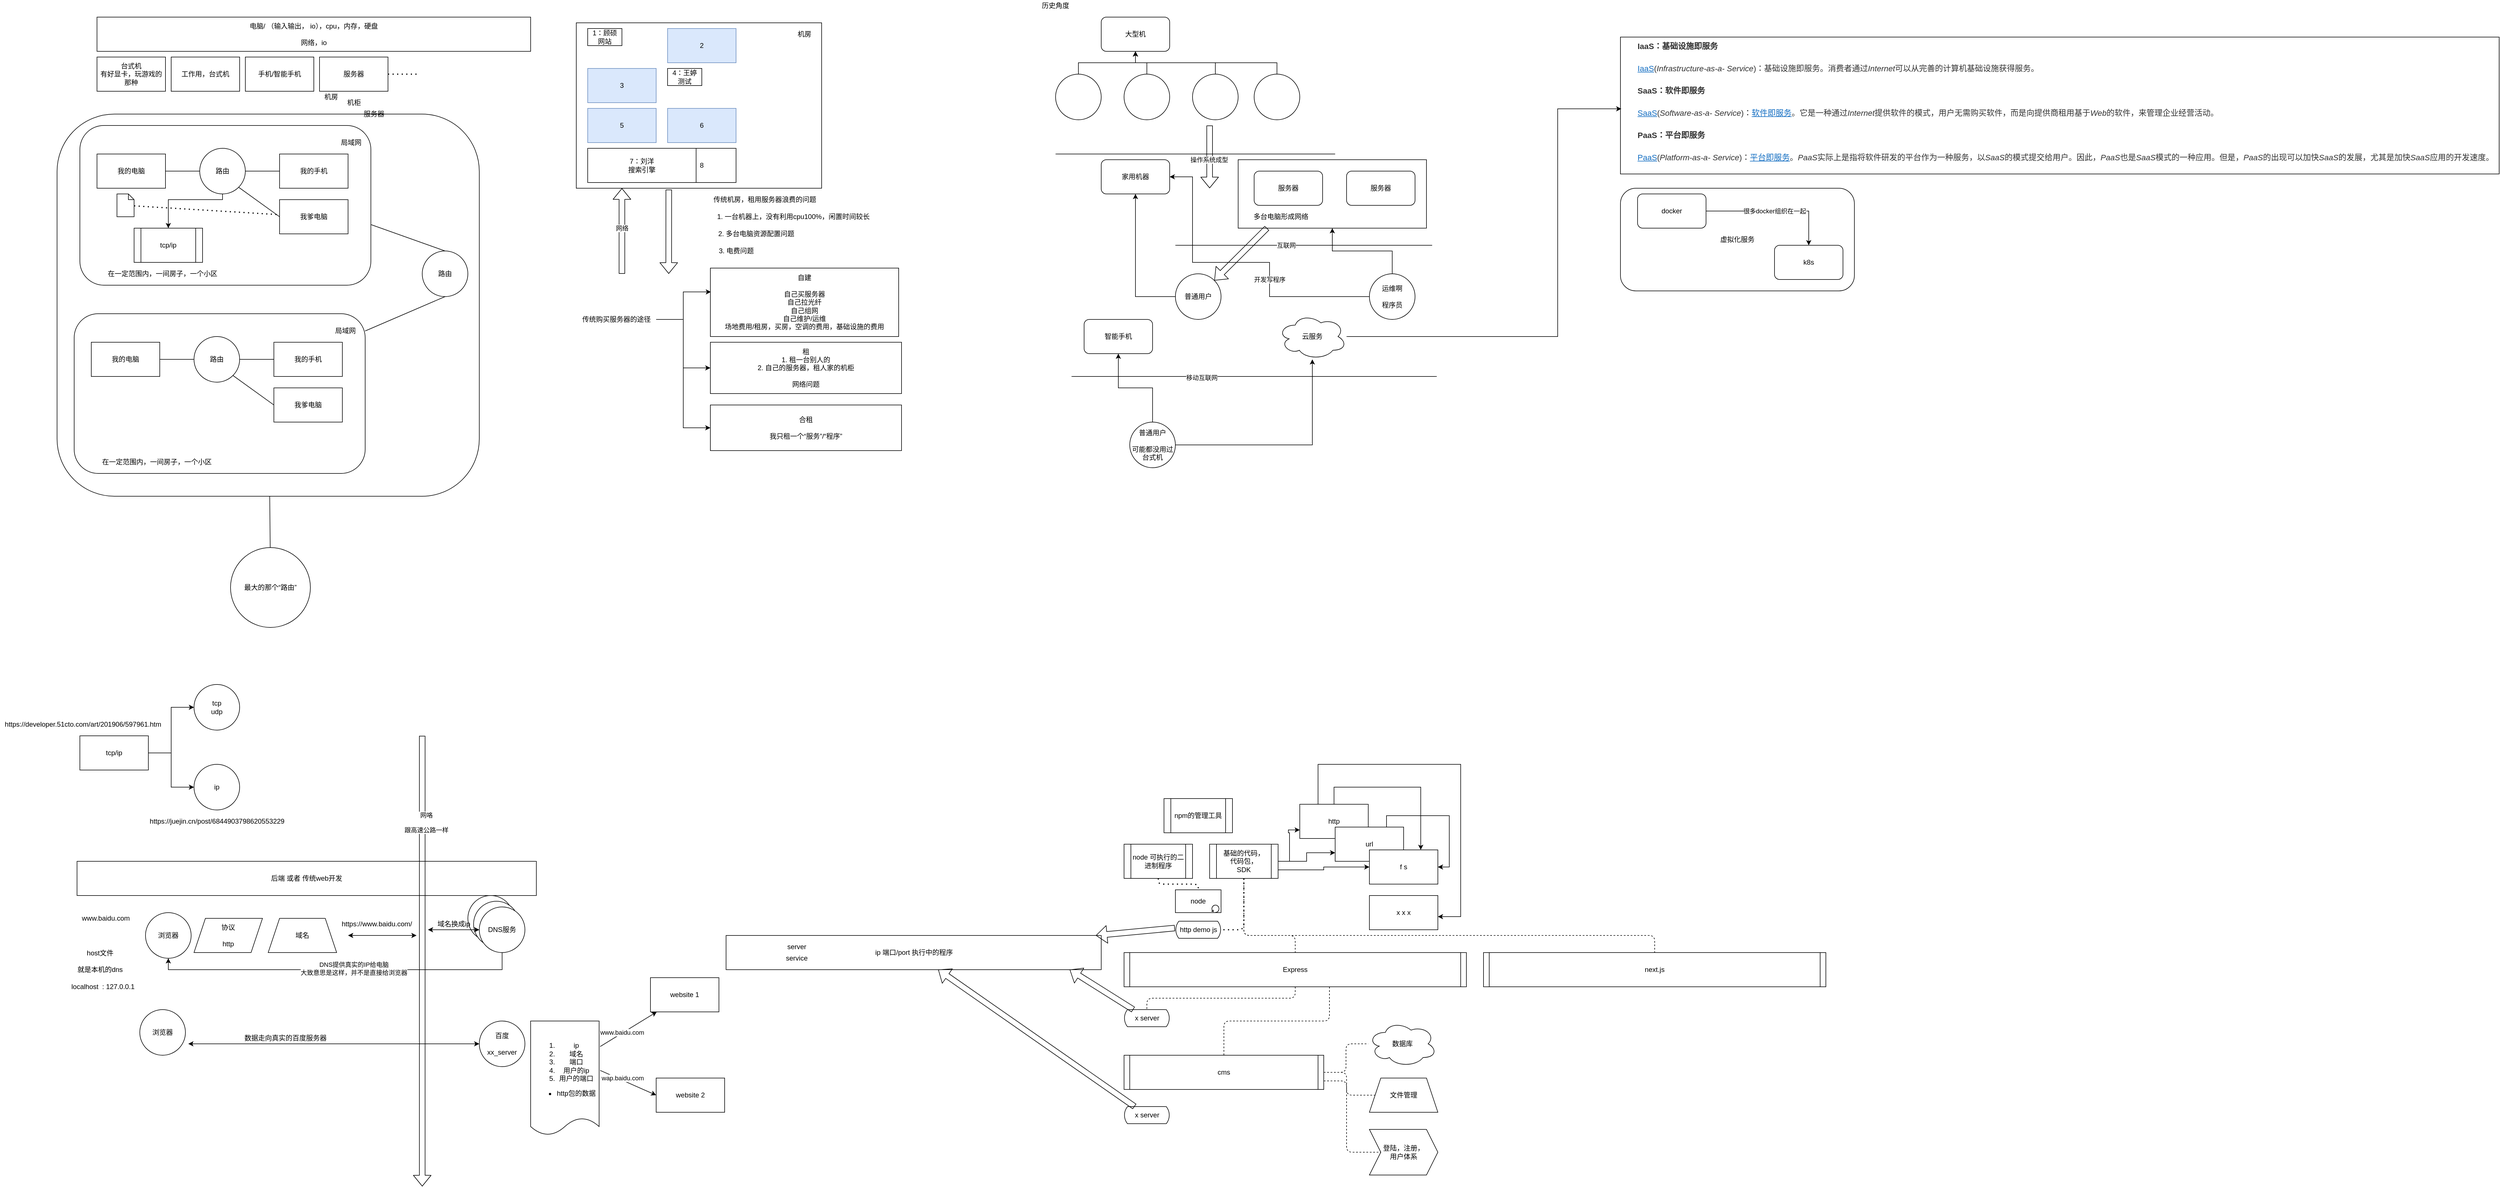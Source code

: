 <mxfile version="13.10.0" type="embed">
    <diagram id="iIXztSPzHfxf6PQT3qez" name="第 1 页">
        <mxGraphModel dx="2035" dy="745" grid="1" gridSize="10" guides="1" tooltips="1" connect="1" arrows="1" fold="1" page="1" pageScale="1" pageWidth="827" pageHeight="1169" math="0" shadow="0">
            <root>
                <mxCell id="0"/>
                <mxCell id="1" parent="0"/>
                <mxCell id="151" value="ip 端口/port 执行中的程序" style="rounded=0;whiteSpace=wrap;html=1;" parent="1" vertex="1">
                    <mxGeometry x="1142.5" y="1650" width="657.5" height="60" as="geometry"/>
                </mxCell>
                <mxCell id="140" value="" style="ellipse;whiteSpace=wrap;html=1;aspect=fixed;strokeColor=#000000;align=center;" parent="1" vertex="1">
                    <mxGeometry x="690" y="1580" width="80" height="80" as="geometry"/>
                </mxCell>
                <mxCell id="139" value="" style="ellipse;whiteSpace=wrap;html=1;aspect=fixed;strokeColor=#000000;align=center;" parent="1" vertex="1">
                    <mxGeometry x="700" y="1590" width="80" height="80" as="geometry"/>
                </mxCell>
                <mxCell id="101" value="" style="rounded=1;whiteSpace=wrap;html=1;strokeColor=#000000;align=center;" parent="1" vertex="1">
                    <mxGeometry x="-30" y="210" width="740" height="670" as="geometry"/>
                </mxCell>
                <mxCell id="86" value="" style="rounded=1;whiteSpace=wrap;html=1;strokeColor=#000000;align=center;" parent="1" vertex="1">
                    <mxGeometry x="10" y="230" width="510" height="280" as="geometry"/>
                </mxCell>
                <mxCell id="79" value="虚拟化服务" style="rounded=1;whiteSpace=wrap;html=1;strokeColor=#000000;align=center;" parent="1" vertex="1">
                    <mxGeometry x="2710" y="340" width="410" height="180" as="geometry"/>
                </mxCell>
                <mxCell id="2" value="电脑/ （输入输出， io），cpu，内存，硬盘&lt;br&gt;&lt;br&gt;网络，io" style="rounded=0;whiteSpace=wrap;html=1;" parent="1" vertex="1">
                    <mxGeometry x="40" y="40" width="760" height="60" as="geometry"/>
                </mxCell>
                <mxCell id="3" value="我的电脑" style="rounded=0;whiteSpace=wrap;html=1;" parent="1" vertex="1">
                    <mxGeometry x="40" y="280" width="120" height="60" as="geometry"/>
                </mxCell>
                <mxCell id="4" value="我的手机" style="rounded=0;whiteSpace=wrap;html=1;" parent="1" vertex="1">
                    <mxGeometry x="360" y="280" width="120" height="60" as="geometry"/>
                </mxCell>
                <mxCell id="5" value="" style="endArrow=none;html=1;" parent="1" source="6" target="4" edge="1">
                    <mxGeometry width="50" height="50" relative="1" as="geometry">
                        <mxPoint x="200" y="350" as="sourcePoint"/>
                        <mxPoint x="250" y="300" as="targetPoint"/>
                    </mxGeometry>
                </mxCell>
                <mxCell id="108" style="edgeStyle=orthogonalEdgeStyle;rounded=0;orthogonalLoop=1;jettySize=auto;html=1;exitX=0.5;exitY=1;exitDx=0;exitDy=0;entryX=0.5;entryY=0;entryDx=0;entryDy=0;" parent="1" source="6" target="107" edge="1">
                    <mxGeometry relative="1" as="geometry">
                        <Array as="points">
                            <mxPoint x="260" y="360"/>
                            <mxPoint x="165" y="360"/>
                        </Array>
                    </mxGeometry>
                </mxCell>
                <mxCell id="6" value="路由" style="ellipse;whiteSpace=wrap;html=1;aspect=fixed;" parent="1" vertex="1">
                    <mxGeometry x="220" y="270" width="80" height="80" as="geometry"/>
                </mxCell>
                <mxCell id="7" value="" style="endArrow=none;html=1;" parent="1" source="3" target="6" edge="1">
                    <mxGeometry width="50" height="50" relative="1" as="geometry">
                        <mxPoint x="160.0" y="310" as="sourcePoint"/>
                        <mxPoint x="360" y="310" as="targetPoint"/>
                    </mxGeometry>
                </mxCell>
                <mxCell id="8" value="台式机&lt;br&gt;有好显卡，玩游戏的那种" style="rounded=0;whiteSpace=wrap;html=1;" parent="1" vertex="1">
                    <mxGeometry x="40" y="110" width="120" height="60" as="geometry"/>
                </mxCell>
                <mxCell id="9" value="工作用，台式机" style="rounded=0;whiteSpace=wrap;html=1;" parent="1" vertex="1">
                    <mxGeometry x="170" y="110" width="120" height="60" as="geometry"/>
                </mxCell>
                <mxCell id="10" value="手机/智能手机" style="rounded=0;whiteSpace=wrap;html=1;" parent="1" vertex="1">
                    <mxGeometry x="300" y="110" width="120" height="60" as="geometry"/>
                </mxCell>
                <mxCell id="11" value="服务器" style="rounded=0;whiteSpace=wrap;html=1;" parent="1" vertex="1">
                    <mxGeometry x="430" y="110" width="120" height="60" as="geometry"/>
                </mxCell>
                <mxCell id="14" value="机房" style="text;html=1;align=center;verticalAlign=middle;resizable=0;points=[];autosize=1;" parent="1" vertex="1">
                    <mxGeometry x="430" y="170" width="40" height="20" as="geometry"/>
                </mxCell>
                <mxCell id="15" value="机柜" style="text;html=1;align=center;verticalAlign=middle;resizable=0;points=[];autosize=1;" parent="1" vertex="1">
                    <mxGeometry x="470" y="180" width="40" height="20" as="geometry"/>
                </mxCell>
                <mxCell id="16" value="服务器" style="text;html=1;align=center;verticalAlign=middle;resizable=0;points=[];autosize=1;" parent="1" vertex="1">
                    <mxGeometry x="500" y="200" width="50" height="20" as="geometry"/>
                </mxCell>
                <mxCell id="17" value="" style="endArrow=none;dashed=1;html=1;dashPattern=1 3;strokeWidth=2;exitX=1;exitY=0.5;exitDx=0;exitDy=0;" parent="1" source="11" edge="1">
                    <mxGeometry width="50" height="50" relative="1" as="geometry">
                        <mxPoint x="570" y="180" as="sourcePoint"/>
                        <mxPoint x="600" y="140" as="targetPoint"/>
                    </mxGeometry>
                </mxCell>
                <mxCell id="77" style="edgeStyle=orthogonalEdgeStyle;rounded=0;orthogonalLoop=1;jettySize=auto;html=1;entryX=0.001;entryY=0.524;entryDx=0;entryDy=0;entryPerimeter=0;" parent="1" source="18" target="43" edge="1">
                    <mxGeometry relative="1" as="geometry">
                        <Array as="points">
                            <mxPoint x="2600" y="600"/>
                            <mxPoint x="2600" y="201"/>
                        </Array>
                    </mxGeometry>
                </mxCell>
                <mxCell id="18" value="云服务" style="ellipse;shape=cloud;whiteSpace=wrap;html=1;" parent="1" vertex="1">
                    <mxGeometry x="2110" y="560" width="120" height="80" as="geometry"/>
                </mxCell>
                <mxCell id="19" value="" style="rounded=0;whiteSpace=wrap;html=1;" parent="1" vertex="1">
                    <mxGeometry x="880" y="50" width="430" height="290" as="geometry"/>
                </mxCell>
                <mxCell id="20" value="1：顾硕&lt;br&gt;网站" style="rounded=0;whiteSpace=wrap;html=1;" parent="1" vertex="1">
                    <mxGeometry x="900" y="60" width="60" height="30" as="geometry"/>
                </mxCell>
                <mxCell id="21" value="2" style="rounded=0;whiteSpace=wrap;html=1;fillColor=#dae8fc;strokeColor=#6c8ebf;" parent="1" vertex="1">
                    <mxGeometry x="1040" y="60" width="120" height="60" as="geometry"/>
                </mxCell>
                <mxCell id="22" value="3" style="rounded=0;whiteSpace=wrap;html=1;fillColor=#dae8fc;strokeColor=#6c8ebf;" parent="1" vertex="1">
                    <mxGeometry x="900" y="130" width="120" height="60" as="geometry"/>
                </mxCell>
                <mxCell id="23" value="4：王婷&lt;br&gt;测试" style="rounded=0;whiteSpace=wrap;html=1;" parent="1" vertex="1">
                    <mxGeometry x="1040" y="130" width="60" height="30" as="geometry"/>
                </mxCell>
                <mxCell id="24" value="5" style="rounded=0;whiteSpace=wrap;html=1;fillColor=#dae8fc;strokeColor=#6c8ebf;" parent="1" vertex="1">
                    <mxGeometry x="900" y="200" width="120" height="60" as="geometry"/>
                </mxCell>
                <mxCell id="25" value="6" style="rounded=0;whiteSpace=wrap;html=1;fillColor=#dae8fc;strokeColor=#6c8ebf;" parent="1" vertex="1">
                    <mxGeometry x="1040" y="200" width="120" height="60" as="geometry"/>
                </mxCell>
                <mxCell id="27" value="8" style="rounded=0;whiteSpace=wrap;html=1;" parent="1" vertex="1">
                    <mxGeometry x="1040" y="270" width="120" height="60" as="geometry"/>
                </mxCell>
                <mxCell id="28" value="机房" style="text;html=1;strokeColor=none;fillColor=none;align=center;verticalAlign=middle;whiteSpace=wrap;rounded=0;" parent="1" vertex="1">
                    <mxGeometry x="1260" y="60" width="40" height="20" as="geometry"/>
                </mxCell>
                <mxCell id="29" value="" style="shape=flexArrow;endArrow=classic;html=1;" parent="1" edge="1">
                    <mxGeometry width="50" height="50" relative="1" as="geometry">
                        <mxPoint x="960" y="490" as="sourcePoint"/>
                        <mxPoint x="960" y="340" as="targetPoint"/>
                    </mxGeometry>
                </mxCell>
                <mxCell id="30" value="网络" style="edgeLabel;html=1;align=center;verticalAlign=middle;resizable=0;points=[];" parent="29" vertex="1" connectable="0">
                    <mxGeometry x="-0.298" y="2" relative="1" as="geometry">
                        <mxPoint x="2" y="-27.5" as="offset"/>
                    </mxGeometry>
                </mxCell>
                <mxCell id="31" value="" style="shape=flexArrow;endArrow=classic;html=1;exitX=0.377;exitY=1.008;exitDx=0;exitDy=0;exitPerimeter=0;" parent="1" source="19" edge="1">
                    <mxGeometry width="50" height="50" relative="1" as="geometry">
                        <mxPoint x="1040" y="400" as="sourcePoint"/>
                        <mxPoint x="1042" y="490" as="targetPoint"/>
                    </mxGeometry>
                </mxCell>
                <mxCell id="26" value="7：刘洋&lt;br&gt;搜索引擎" style="rounded=0;whiteSpace=wrap;html=1;" parent="1" vertex="1">
                    <mxGeometry x="900" y="270" width="190" height="60" as="geometry"/>
                </mxCell>
                <mxCell id="32" value="传统机房，租用服务器浪费的问题" style="text;html=1;align=center;verticalAlign=middle;resizable=0;points=[];autosize=1;" parent="1" vertex="1">
                    <mxGeometry x="1110" y="350" width="200" height="20" as="geometry"/>
                </mxCell>
                <mxCell id="33" value="1. 一台机器上，没有利用cpu100%，闲置时间较长" style="text;html=1;align=center;verticalAlign=middle;resizable=0;points=[];autosize=1;" parent="1" vertex="1">
                    <mxGeometry x="1120" y="380" width="280" height="20" as="geometry"/>
                </mxCell>
                <mxCell id="34" value="2. 多台电脑资源配置问题" style="text;html=1;align=center;verticalAlign=middle;resizable=0;points=[];autosize=1;" parent="1" vertex="1">
                    <mxGeometry x="1120" y="410" width="150" height="20" as="geometry"/>
                </mxCell>
                <mxCell id="35" value="3. 电费问题" style="text;html=1;align=center;verticalAlign=middle;resizable=0;points=[];autosize=1;" parent="1" vertex="1">
                    <mxGeometry x="1120" y="440" width="80" height="20" as="geometry"/>
                </mxCell>
                <mxCell id="38" style="edgeStyle=orthogonalEdgeStyle;rounded=0;orthogonalLoop=1;jettySize=auto;html=1;entryX=0.003;entryY=0.348;entryDx=0;entryDy=0;entryPerimeter=0;" parent="1" source="36" target="37" edge="1">
                    <mxGeometry relative="1" as="geometry"/>
                </mxCell>
                <mxCell id="40" style="edgeStyle=orthogonalEdgeStyle;rounded=0;orthogonalLoop=1;jettySize=auto;html=1;entryX=0;entryY=0.5;entryDx=0;entryDy=0;" parent="1" source="36" target="39" edge="1">
                    <mxGeometry relative="1" as="geometry"/>
                </mxCell>
                <mxCell id="42" style="edgeStyle=orthogonalEdgeStyle;rounded=0;orthogonalLoop=1;jettySize=auto;html=1;entryX=0;entryY=0.5;entryDx=0;entryDy=0;" parent="1" source="36" target="41" edge="1">
                    <mxGeometry relative="1" as="geometry"/>
                </mxCell>
                <mxCell id="36" value="传统购买服务器的途径" style="text;html=1;align=center;verticalAlign=middle;resizable=0;points=[];autosize=1;" parent="1" vertex="1">
                    <mxGeometry x="880" y="560" width="140" height="20" as="geometry"/>
                </mxCell>
                <mxCell id="37" value="自建&lt;br&gt;&lt;br&gt;自己买服务器&lt;br&gt;自己拉光纤&lt;br&gt;自己组网&lt;br&gt;自己维护/运维&lt;br&gt;场地费用/租房，买房，空调的费用，基础设施的费用" style="rounded=0;whiteSpace=wrap;html=1;" parent="1" vertex="1">
                    <mxGeometry x="1115" y="480" width="330" height="120" as="geometry"/>
                </mxCell>
                <mxCell id="39" value="租&lt;br&gt;1. 租一台别人的&lt;br&gt;2. 自己的服务器，租人家的机柜&lt;br&gt;&lt;br&gt;网络问题" style="rounded=0;whiteSpace=wrap;html=1;" parent="1" vertex="1">
                    <mxGeometry x="1115" y="610" width="335" height="90" as="geometry"/>
                </mxCell>
                <mxCell id="41" value="合租&lt;br&gt;&lt;br&gt;我只租一个“服务”/“程序”" style="rounded=0;whiteSpace=wrap;html=1;" parent="1" vertex="1">
                    <mxGeometry x="1115" y="720" width="335" height="80" as="geometry"/>
                </mxCell>
                <mxCell id="43" value="&lt;div class=&quot;para&quot; style=&quot;font-size: 14px ; overflow-wrap: break-word ; color: rgb(51 , 51 , 51) ; margin-bottom: 15px ; text-indent: 2em ; line-height: 24px ; zoom: 1 ; font-family: &amp;quot;arial&amp;quot; , , sans-serif ; background-color: rgb(255 , 255 , 255)&quot;&gt;&lt;span style=&quot;font-weight: 700&quot;&gt;IaaS：基础设施即服务&lt;/span&gt;&lt;/div&gt;&lt;div class=&quot;para&quot; style=&quot;font-size: 14px ; overflow-wrap: break-word ; color: rgb(51 , 51 , 51) ; margin-bottom: 15px ; text-indent: 2em ; line-height: 24px ; zoom: 1 ; font-family: &amp;quot;arial&amp;quot; , , sans-serif ; background-color: rgb(255 , 255 , 255)&quot;&gt;&lt;a target=&quot;_blank&quot; href=&quot;https://baike.baidu.com/item/IaaS&quot; style=&quot;color: rgb(19 , 110 , 194)&quot;&gt;IaaS&lt;/a&gt;(&lt;i&gt;Infrastructure-as-a- Service&lt;/i&gt;)：基础设施即服务。消费者通过&lt;i&gt;Internet&lt;/i&gt;可以从完善的计算机基础设施获得服务。&lt;/div&gt;&lt;div class=&quot;para&quot; style=&quot;font-size: 14px ; overflow-wrap: break-word ; color: rgb(51 , 51 , 51) ; margin-bottom: 15px ; text-indent: 2em ; line-height: 24px ; zoom: 1 ; font-family: &amp;quot;arial&amp;quot; , , sans-serif ; background-color: rgb(255 , 255 , 255)&quot;&gt;&lt;span style=&quot;font-weight: 700&quot;&gt;SaaS：软件即服务&lt;/span&gt;&lt;/div&gt;&lt;div class=&quot;para&quot; style=&quot;font-size: 14px ; overflow-wrap: break-word ; color: rgb(51 , 51 , 51) ; margin-bottom: 15px ; text-indent: 2em ; line-height: 24px ; zoom: 1 ; font-family: &amp;quot;arial&amp;quot; , , sans-serif ; background-color: rgb(255 , 255 , 255)&quot;&gt;&lt;a target=&quot;_blank&quot; href=&quot;https://baike.baidu.com/item/SaaS&quot; style=&quot;color: rgb(19 , 110 , 194)&quot;&gt;SaaS&lt;/a&gt;(&lt;i&gt;Software-as-a- Service&lt;/i&gt;)：&lt;a target=&quot;_blank&quot; href=&quot;https://baike.baidu.com/item/%E8%BD%AF%E4%BB%B6%E5%8D%B3%E6%9C%8D%E5%8A%A1&quot; style=&quot;color: rgb(19 , 110 , 194)&quot;&gt;软件即服务&lt;/a&gt;。它是一种通过&lt;i&gt;Internet&lt;/i&gt;提供软件的模式，用户无需购买软件，而是向提供商租用基于&lt;i&gt;Web&lt;/i&gt;的软件，来管理企业经营活动。&lt;/div&gt;&lt;div class=&quot;para&quot; style=&quot;font-size: 14px ; overflow-wrap: break-word ; color: rgb(51 , 51 , 51) ; margin-bottom: 15px ; text-indent: 2em ; line-height: 24px ; zoom: 1 ; font-family: &amp;quot;arial&amp;quot; , , sans-serif ; background-color: rgb(255 , 255 , 255)&quot;&gt;&lt;span style=&quot;font-weight: 700&quot;&gt;PaaS：平台即服务&lt;/span&gt;&lt;/div&gt;&lt;div class=&quot;para&quot; style=&quot;font-size: 14px ; overflow-wrap: break-word ; color: rgb(51 , 51 , 51) ; margin-bottom: 15px ; text-indent: 2em ; line-height: 24px ; zoom: 1 ; font-family: &amp;quot;arial&amp;quot; , , sans-serif ; background-color: rgb(255 , 255 , 255)&quot;&gt;&lt;a target=&quot;_blank&quot; href=&quot;https://baike.baidu.com/item/PaaS&quot; style=&quot;color: rgb(19 , 110 , 194)&quot;&gt;PaaS&lt;/a&gt;(&lt;i&gt;Platform-as-a- Service&lt;/i&gt;)：&lt;a target=&quot;_blank&quot; href=&quot;https://baike.baidu.com/item/%E5%B9%B3%E5%8F%B0%E5%8D%B3%E6%9C%8D%E5%8A%A1&quot; style=&quot;color: rgb(19 , 110 , 194)&quot;&gt;平台即服务&lt;/a&gt;。&lt;i&gt;PaaS&lt;/i&gt;实际上是指将软件研发的平台作为一种服务，以&lt;i&gt;SaaS&lt;/i&gt;的模式提交给用户。因此，&lt;i&gt;PaaS&lt;/i&gt;也是&lt;i&gt;SaaS&lt;/i&gt;模式的一种应用。但是，&lt;i&gt;PaaS&lt;/i&gt;的出现可以加快&lt;i&gt;SaaS&lt;/i&gt;的发展，尤其是加快&lt;i&gt;SaaS&lt;/i&gt;应用的开发速度。&lt;/div&gt;" style="text;html=1;align=left;verticalAlign=middle;resizable=0;points=[];autosize=1;strokeColor=#000000;" parent="1" vertex="1">
                    <mxGeometry x="2710" y="75" width="1540" height="240" as="geometry"/>
                </mxCell>
                <mxCell id="44" value="大型机" style="rounded=1;whiteSpace=wrap;html=1;" parent="1" vertex="1">
                    <mxGeometry x="1800" y="40" width="120" height="60" as="geometry"/>
                </mxCell>
                <mxCell id="45" value="历史角度" style="text;html=1;strokeColor=none;fillColor=none;align=center;verticalAlign=middle;whiteSpace=wrap;rounded=0;" parent="1" vertex="1">
                    <mxGeometry x="1680" y="10" width="80" height="20" as="geometry"/>
                </mxCell>
                <mxCell id="50" style="edgeStyle=orthogonalEdgeStyle;rounded=0;orthogonalLoop=1;jettySize=auto;html=1;" parent="1" source="46" target="44" edge="1">
                    <mxGeometry relative="1" as="geometry"/>
                </mxCell>
                <mxCell id="46" value="" style="ellipse;whiteSpace=wrap;html=1;aspect=fixed;" parent="1" vertex="1">
                    <mxGeometry x="1720" y="140" width="80" height="80" as="geometry"/>
                </mxCell>
                <mxCell id="51" style="edgeStyle=orthogonalEdgeStyle;rounded=0;orthogonalLoop=1;jettySize=auto;html=1;entryX=0.5;entryY=1;entryDx=0;entryDy=0;" parent="1" source="47" target="44" edge="1">
                    <mxGeometry relative="1" as="geometry"/>
                </mxCell>
                <mxCell id="47" value="" style="ellipse;whiteSpace=wrap;html=1;aspect=fixed;" parent="1" vertex="1">
                    <mxGeometry x="1840" y="140" width="80" height="80" as="geometry"/>
                </mxCell>
                <mxCell id="52" style="edgeStyle=orthogonalEdgeStyle;rounded=0;orthogonalLoop=1;jettySize=auto;html=1;" parent="1" source="48" edge="1">
                    <mxGeometry relative="1" as="geometry">
                        <mxPoint x="1860" y="100" as="targetPoint"/>
                        <Array as="points">
                            <mxPoint x="2000" y="120"/>
                            <mxPoint x="1860" y="120"/>
                        </Array>
                    </mxGeometry>
                </mxCell>
                <mxCell id="48" value="" style="ellipse;whiteSpace=wrap;html=1;aspect=fixed;" parent="1" vertex="1">
                    <mxGeometry x="1960" y="140" width="80" height="80" as="geometry"/>
                </mxCell>
                <mxCell id="53" style="edgeStyle=orthogonalEdgeStyle;rounded=0;orthogonalLoop=1;jettySize=auto;html=1;entryX=0.5;entryY=1;entryDx=0;entryDy=0;" parent="1" source="49" target="44" edge="1">
                    <mxGeometry relative="1" as="geometry">
                        <Array as="points">
                            <mxPoint x="2108" y="120"/>
                            <mxPoint x="1860" y="120"/>
                        </Array>
                    </mxGeometry>
                </mxCell>
                <mxCell id="49" value="" style="ellipse;whiteSpace=wrap;html=1;aspect=fixed;" parent="1" vertex="1">
                    <mxGeometry x="2068" y="140" width="80" height="80" as="geometry"/>
                </mxCell>
                <mxCell id="54" value="" style="endArrow=none;html=1;" parent="1" edge="1">
                    <mxGeometry width="50" height="50" relative="1" as="geometry">
                        <mxPoint x="1720" y="280" as="sourcePoint"/>
                        <mxPoint x="2210" y="280" as="targetPoint"/>
                    </mxGeometry>
                </mxCell>
                <mxCell id="56" value="家用机器" style="rounded=1;whiteSpace=wrap;html=1;" parent="1" vertex="1">
                    <mxGeometry x="1800" y="290" width="120" height="60" as="geometry"/>
                </mxCell>
                <mxCell id="58" style="edgeStyle=orthogonalEdgeStyle;rounded=0;orthogonalLoop=1;jettySize=auto;html=1;" parent="1" source="57" target="56" edge="1">
                    <mxGeometry relative="1" as="geometry"/>
                </mxCell>
                <mxCell id="57" value="普通用户" style="ellipse;whiteSpace=wrap;html=1;aspect=fixed;" parent="1" vertex="1">
                    <mxGeometry x="1930" y="490" width="80" height="80" as="geometry"/>
                </mxCell>
                <mxCell id="59" value="" style="shape=flexArrow;endArrow=classic;html=1;" parent="1" edge="1">
                    <mxGeometry width="50" height="50" relative="1" as="geometry">
                        <mxPoint x="1990" y="230" as="sourcePoint"/>
                        <mxPoint x="1990" y="340" as="targetPoint"/>
                    </mxGeometry>
                </mxCell>
                <mxCell id="60" value="操作系统成型" style="edgeLabel;html=1;align=center;verticalAlign=middle;resizable=0;points=[];" parent="59" vertex="1" connectable="0">
                    <mxGeometry x="-0.291" y="-1" relative="1" as="geometry">
                        <mxPoint y="20.83" as="offset"/>
                    </mxGeometry>
                </mxCell>
                <mxCell id="61" value="" style="rounded=0;whiteSpace=wrap;html=1;" parent="1" vertex="1">
                    <mxGeometry x="2040" y="290" width="330" height="120" as="geometry"/>
                </mxCell>
                <mxCell id="62" value="服务器" style="rounded=1;whiteSpace=wrap;html=1;" parent="1" vertex="1">
                    <mxGeometry x="2068" y="310" width="120" height="60" as="geometry"/>
                </mxCell>
                <mxCell id="63" value="服务器" style="rounded=1;whiteSpace=wrap;html=1;" parent="1" vertex="1">
                    <mxGeometry x="2230" y="310" width="120" height="60" as="geometry"/>
                </mxCell>
                <mxCell id="64" value="多台电脑形成网络" style="text;html=1;strokeColor=none;fillColor=none;align=center;verticalAlign=middle;whiteSpace=wrap;rounded=0;" parent="1" vertex="1">
                    <mxGeometry x="2050" y="380" width="130" height="20" as="geometry"/>
                </mxCell>
                <mxCell id="65" value="" style="endArrow=none;html=1;" parent="1" edge="1">
                    <mxGeometry width="50" height="50" relative="1" as="geometry">
                        <mxPoint x="1930" y="440" as="sourcePoint"/>
                        <mxPoint x="2380" y="440" as="targetPoint"/>
                    </mxGeometry>
                </mxCell>
                <mxCell id="66" value="互联网" style="edgeLabel;html=1;align=center;verticalAlign=middle;resizable=0;points=[];" parent="65" vertex="1" connectable="0">
                    <mxGeometry x="-0.137" relative="1" as="geometry">
                        <mxPoint as="offset"/>
                    </mxGeometry>
                </mxCell>
                <mxCell id="67" value="" style="shape=flexArrow;endArrow=classic;html=1;exitX=0.153;exitY=0.999;exitDx=0;exitDy=0;exitPerimeter=0;" parent="1" source="61" target="57" edge="1">
                    <mxGeometry width="50" height="50" relative="1" as="geometry">
                        <mxPoint x="2140" y="500" as="sourcePoint"/>
                        <mxPoint x="2190" y="450" as="targetPoint"/>
                    </mxGeometry>
                </mxCell>
                <mxCell id="69" style="edgeStyle=orthogonalEdgeStyle;rounded=0;orthogonalLoop=1;jettySize=auto;html=1;" parent="1" source="68" target="61" edge="1">
                    <mxGeometry relative="1" as="geometry"/>
                </mxCell>
                <mxCell id="70" value="开发写程序" style="edgeStyle=orthogonalEdgeStyle;rounded=0;orthogonalLoop=1;jettySize=auto;html=1;entryX=1;entryY=0.5;entryDx=0;entryDy=0;" parent="1" source="68" target="56" edge="1">
                    <mxGeometry x="-0.268" relative="1" as="geometry">
                        <Array as="points">
                            <mxPoint x="2095" y="530"/>
                            <mxPoint x="2095" y="470"/>
                            <mxPoint x="1960" y="470"/>
                            <mxPoint x="1960" y="320"/>
                        </Array>
                        <mxPoint as="offset"/>
                    </mxGeometry>
                </mxCell>
                <mxCell id="68" value="运维啊&lt;br&gt;&lt;br&gt;程序员" style="ellipse;whiteSpace=wrap;html=1;aspect=fixed;" parent="1" vertex="1">
                    <mxGeometry x="2270" y="490" width="80" height="80" as="geometry"/>
                </mxCell>
                <mxCell id="71" value="" style="endArrow=none;html=1;" parent="1" edge="1">
                    <mxGeometry width="50" height="50" relative="1" as="geometry">
                        <mxPoint x="1748" y="670" as="sourcePoint"/>
                        <mxPoint x="2388" y="670" as="targetPoint"/>
                    </mxGeometry>
                </mxCell>
                <mxCell id="72" value="移动互联网" style="edgeLabel;html=1;align=center;verticalAlign=middle;resizable=0;points=[];" parent="71" vertex="1" connectable="0">
                    <mxGeometry x="-0.287" y="-2" relative="1" as="geometry">
                        <mxPoint as="offset"/>
                    </mxGeometry>
                </mxCell>
                <mxCell id="73" value="智能手机" style="rounded=1;whiteSpace=wrap;html=1;" parent="1" vertex="1">
                    <mxGeometry x="1770" y="570" width="120" height="60" as="geometry"/>
                </mxCell>
                <mxCell id="75" style="edgeStyle=orthogonalEdgeStyle;rounded=0;orthogonalLoop=1;jettySize=auto;html=1;" parent="1" source="74" target="73" edge="1">
                    <mxGeometry relative="1" as="geometry"/>
                </mxCell>
                <mxCell id="76" style="edgeStyle=orthogonalEdgeStyle;rounded=0;orthogonalLoop=1;jettySize=auto;html=1;" parent="1" source="74" target="18" edge="1">
                    <mxGeometry relative="1" as="geometry"/>
                </mxCell>
                <mxCell id="74" value="普通用户&lt;br&gt;&lt;br&gt;可能都没用过台式机" style="ellipse;whiteSpace=wrap;html=1;aspect=fixed;" parent="1" vertex="1">
                    <mxGeometry x="1850" y="750" width="80" height="80" as="geometry"/>
                </mxCell>
                <mxCell id="81" value="很多docker组织在一起" style="edgeStyle=orthogonalEdgeStyle;rounded=0;orthogonalLoop=1;jettySize=auto;html=1;" parent="1" source="78" target="80" edge="1">
                    <mxGeometry relative="1" as="geometry"/>
                </mxCell>
                <mxCell id="78" value="docker" style="rounded=1;whiteSpace=wrap;html=1;strokeColor=#000000;align=center;" parent="1" vertex="1">
                    <mxGeometry x="2740" y="350" width="120" height="60" as="geometry"/>
                </mxCell>
                <mxCell id="80" value="k8s" style="rounded=1;whiteSpace=wrap;html=1;strokeColor=#000000;align=center;" parent="1" vertex="1">
                    <mxGeometry x="2980" y="440" width="120" height="60" as="geometry"/>
                </mxCell>
                <mxCell id="82" value="局域网" style="text;html=1;align=center;verticalAlign=middle;resizable=0;points=[];autosize=1;" parent="1" vertex="1">
                    <mxGeometry x="460" y="250" width="50" height="20" as="geometry"/>
                </mxCell>
                <mxCell id="83" value="我爹电脑" style="rounded=0;whiteSpace=wrap;html=1;strokeColor=#000000;align=center;" parent="1" vertex="1">
                    <mxGeometry x="360" y="360" width="120" height="60" as="geometry"/>
                </mxCell>
                <mxCell id="85" value="" style="endArrow=none;html=1;entryX=0;entryY=0.5;entryDx=0;entryDy=0;exitX=1;exitY=1;exitDx=0;exitDy=0;" parent="1" source="6" target="83" edge="1">
                    <mxGeometry width="50" height="50" relative="1" as="geometry">
                        <mxPoint x="240" y="410" as="sourcePoint"/>
                        <mxPoint x="290" y="360" as="targetPoint"/>
                    </mxGeometry>
                </mxCell>
                <mxCell id="87" value="在一定范围内，一间房子，一个小区" style="text;html=1;strokeColor=none;fillColor=none;align=center;verticalAlign=middle;whiteSpace=wrap;rounded=0;" parent="1" vertex="1">
                    <mxGeometry x="40" y="480" width="230" height="20" as="geometry"/>
                </mxCell>
                <mxCell id="88" value="" style="rounded=1;whiteSpace=wrap;html=1;strokeColor=#000000;align=center;" parent="1" vertex="1">
                    <mxGeometry y="560" width="510" height="280" as="geometry"/>
                </mxCell>
                <mxCell id="89" value="我的电脑" style="rounded=0;whiteSpace=wrap;html=1;" parent="1" vertex="1">
                    <mxGeometry x="30" y="610" width="120" height="60" as="geometry"/>
                </mxCell>
                <mxCell id="90" value="我的手机" style="rounded=0;whiteSpace=wrap;html=1;" parent="1" vertex="1">
                    <mxGeometry x="350" y="610" width="120" height="60" as="geometry"/>
                </mxCell>
                <mxCell id="91" value="" style="endArrow=none;html=1;" parent="1" source="92" target="90" edge="1">
                    <mxGeometry width="50" height="50" relative="1" as="geometry">
                        <mxPoint x="190" y="680" as="sourcePoint"/>
                        <mxPoint x="240" y="630" as="targetPoint"/>
                    </mxGeometry>
                </mxCell>
                <mxCell id="92" value="路由" style="ellipse;whiteSpace=wrap;html=1;aspect=fixed;" parent="1" vertex="1">
                    <mxGeometry x="210" y="600" width="80" height="80" as="geometry"/>
                </mxCell>
                <mxCell id="93" value="" style="endArrow=none;html=1;" parent="1" source="89" target="92" edge="1">
                    <mxGeometry width="50" height="50" relative="1" as="geometry">
                        <mxPoint x="150.0" y="640" as="sourcePoint"/>
                        <mxPoint x="350" y="640" as="targetPoint"/>
                    </mxGeometry>
                </mxCell>
                <mxCell id="94" value="局域网" style="text;html=1;align=center;verticalAlign=middle;resizable=0;points=[];autosize=1;" parent="1" vertex="1">
                    <mxGeometry x="450" y="580" width="50" height="20" as="geometry"/>
                </mxCell>
                <mxCell id="95" value="我爹电脑" style="rounded=0;whiteSpace=wrap;html=1;strokeColor=#000000;align=center;" parent="1" vertex="1">
                    <mxGeometry x="350" y="690" width="120" height="60" as="geometry"/>
                </mxCell>
                <mxCell id="96" value="" style="endArrow=none;html=1;entryX=0;entryY=0.5;entryDx=0;entryDy=0;exitX=1;exitY=1;exitDx=0;exitDy=0;" parent="1" source="92" target="95" edge="1">
                    <mxGeometry width="50" height="50" relative="1" as="geometry">
                        <mxPoint x="230" y="740" as="sourcePoint"/>
                        <mxPoint x="280" y="690" as="targetPoint"/>
                    </mxGeometry>
                </mxCell>
                <mxCell id="97" value="在一定范围内，一间房子，一个小区" style="text;html=1;strokeColor=none;fillColor=none;align=center;verticalAlign=middle;whiteSpace=wrap;rounded=0;" parent="1" vertex="1">
                    <mxGeometry x="30" y="810" width="230" height="20" as="geometry"/>
                </mxCell>
                <mxCell id="98" value="路由" style="ellipse;whiteSpace=wrap;html=1;aspect=fixed;strokeColor=#000000;align=center;" parent="1" vertex="1">
                    <mxGeometry x="610" y="450" width="80" height="80" as="geometry"/>
                </mxCell>
                <mxCell id="99" value="" style="endArrow=none;html=1;exitX=1.001;exitY=0.621;exitDx=0;exitDy=0;exitPerimeter=0;entryX=0.5;entryY=0;entryDx=0;entryDy=0;" parent="1" source="86" target="98" edge="1">
                    <mxGeometry width="50" height="50" relative="1" as="geometry">
                        <mxPoint x="530" y="440" as="sourcePoint"/>
                        <mxPoint x="580" y="390" as="targetPoint"/>
                    </mxGeometry>
                </mxCell>
                <mxCell id="100" value="" style="endArrow=none;html=1;entryX=0.5;entryY=1;entryDx=0;entryDy=0;" parent="1" source="88" target="98" edge="1">
                    <mxGeometry width="50" height="50" relative="1" as="geometry">
                        <mxPoint x="540" y="720" as="sourcePoint"/>
                        <mxPoint x="590" y="670" as="targetPoint"/>
                    </mxGeometry>
                </mxCell>
                <mxCell id="102" value="最大的那个“路由”" style="ellipse;whiteSpace=wrap;html=1;aspect=fixed;strokeColor=#000000;align=center;" parent="1" vertex="1">
                    <mxGeometry x="274" y="970" width="140" height="140" as="geometry"/>
                </mxCell>
                <mxCell id="103" value="" style="endArrow=none;html=1;" parent="1" source="102" target="101" edge="1">
                    <mxGeometry width="50" height="50" relative="1" as="geometry">
                        <mxPoint x="660" y="670" as="sourcePoint"/>
                        <mxPoint x="710" y="620" as="targetPoint"/>
                    </mxGeometry>
                </mxCell>
                <mxCell id="104" value="" style="shape=note;whiteSpace=wrap;html=1;backgroundOutline=1;darkOpacity=0.05;strokeColor=#000000;align=center;size=10;" parent="1" vertex="1">
                    <mxGeometry x="75" y="350" width="30" height="40" as="geometry"/>
                </mxCell>
                <mxCell id="106" value="" style="endArrow=none;dashed=1;html=1;dashPattern=1 3;strokeWidth=2;" parent="1" source="104" target="83" edge="1">
                    <mxGeometry width="50" height="50" relative="1" as="geometry">
                        <mxPoint x="90" y="420" as="sourcePoint"/>
                        <mxPoint x="140" y="370" as="targetPoint"/>
                    </mxGeometry>
                </mxCell>
                <mxCell id="107" value="tcp/ip" style="shape=process;whiteSpace=wrap;html=1;backgroundOutline=1;strokeColor=#000000;align=center;" parent="1" vertex="1">
                    <mxGeometry x="105" y="410" width="120" height="60" as="geometry"/>
                </mxCell>
                <mxCell id="112" style="edgeStyle=orthogonalEdgeStyle;rounded=0;orthogonalLoop=1;jettySize=auto;html=1;entryX=0;entryY=0.5;entryDx=0;entryDy=0;" parent="1" source="109" target="110" edge="1">
                    <mxGeometry relative="1" as="geometry"/>
                </mxCell>
                <mxCell id="113" style="edgeStyle=orthogonalEdgeStyle;rounded=0;orthogonalLoop=1;jettySize=auto;html=1;" parent="1" source="109" target="111" edge="1">
                    <mxGeometry relative="1" as="geometry"/>
                </mxCell>
                <mxCell id="109" value="tcp/ip" style="rounded=0;whiteSpace=wrap;html=1;strokeColor=#000000;align=center;" parent="1" vertex="1">
                    <mxGeometry x="10" y="1300" width="120" height="60" as="geometry"/>
                </mxCell>
                <mxCell id="110" value="tcp&lt;br&gt;udp" style="ellipse;whiteSpace=wrap;html=1;aspect=fixed;strokeColor=#000000;align=center;" parent="1" vertex="1">
                    <mxGeometry x="210" y="1210" width="80" height="80" as="geometry"/>
                </mxCell>
                <mxCell id="111" value="ip" style="ellipse;whiteSpace=wrap;html=1;aspect=fixed;strokeColor=#000000;align=center;" parent="1" vertex="1">
                    <mxGeometry x="210" y="1350" width="80" height="80" as="geometry"/>
                </mxCell>
                <mxCell id="114" value="https://developer.51cto.com/art/201906/597961.htm" style="text;html=1;align=center;verticalAlign=middle;resizable=0;points=[];autosize=1;" parent="1" vertex="1">
                    <mxGeometry x="-130" y="1270" width="290" height="20" as="geometry"/>
                </mxCell>
                <mxCell id="115" value="https://juejin.cn/post/6844903798620553229" style="text;html=1;align=center;verticalAlign=middle;resizable=0;points=[];autosize=1;" parent="1" vertex="1">
                    <mxGeometry x="125" y="1440" width="250" height="20" as="geometry"/>
                </mxCell>
                <mxCell id="116" value="后端 或者 传统web开发" style="rounded=0;whiteSpace=wrap;html=1;strokeColor=#000000;align=center;" parent="1" vertex="1">
                    <mxGeometry x="5" y="1520" width="805" height="60" as="geometry"/>
                </mxCell>
                <mxCell id="117" value="" style="shape=flexArrow;endArrow=classic;html=1;" parent="1" edge="1">
                    <mxGeometry width="50" height="50" relative="1" as="geometry">
                        <mxPoint x="610" y="1300" as="sourcePoint"/>
                        <mxPoint x="610" y="2090" as="targetPoint"/>
                    </mxGeometry>
                </mxCell>
                <mxCell id="135" value="网咯&lt;br&gt;&lt;br&gt;跟高速公路一样" style="edgeLabel;html=1;align=center;verticalAlign=middle;resizable=0;points=[];" parent="117" vertex="1" connectable="0">
                    <mxGeometry x="-0.617" y="7" relative="1" as="geometry">
                        <mxPoint as="offset"/>
                    </mxGeometry>
                </mxCell>
                <mxCell id="118" value="www.baidu.com" style="text;html=1;align=center;verticalAlign=middle;resizable=0;points=[];autosize=1;" parent="1" vertex="1">
                    <mxGeometry x="5" y="1610" width="100" height="20" as="geometry"/>
                </mxCell>
                <mxCell id="120" value="浏览器" style="ellipse;whiteSpace=wrap;html=1;aspect=fixed;strokeColor=#000000;align=center;" parent="1" vertex="1">
                    <mxGeometry x="125" y="1610" width="80" height="80" as="geometry"/>
                </mxCell>
                <mxCell id="121" value="域名" style="shape=trapezoid;perimeter=trapezoidPerimeter;whiteSpace=wrap;html=1;fixedSize=1;strokeColor=#000000;align=center;" parent="1" vertex="1">
                    <mxGeometry x="340" y="1620" width="120" height="60" as="geometry"/>
                </mxCell>
                <mxCell id="122" value="协议&lt;br&gt;&lt;br&gt;http" style="shape=parallelogram;perimeter=parallelogramPerimeter;whiteSpace=wrap;html=1;fixedSize=1;strokeColor=#000000;align=center;" parent="1" vertex="1">
                    <mxGeometry x="210" y="1620" width="120" height="60" as="geometry"/>
                </mxCell>
                <mxCell id="123" value="" style="endArrow=classic;startArrow=classic;html=1;" parent="1" edge="1">
                    <mxGeometry width="50" height="50" relative="1" as="geometry">
                        <mxPoint x="480" y="1650" as="sourcePoint"/>
                        <mxPoint x="600" y="1650" as="targetPoint"/>
                    </mxGeometry>
                </mxCell>
                <mxCell id="124" value="https://www.baidu.com/" style="text;html=1;align=center;verticalAlign=middle;resizable=0;points=[];autosize=1;" parent="1" vertex="1">
                    <mxGeometry x="460" y="1620" width="140" height="20" as="geometry"/>
                </mxCell>
                <mxCell id="127" style="edgeStyle=orthogonalEdgeStyle;rounded=0;orthogonalLoop=1;jettySize=auto;html=1;entryX=0.5;entryY=1;entryDx=0;entryDy=0;" parent="1" source="125" target="120" edge="1">
                    <mxGeometry relative="1" as="geometry">
                        <Array as="points">
                            <mxPoint x="750" y="1710"/>
                            <mxPoint x="165" y="1710"/>
                        </Array>
                    </mxGeometry>
                </mxCell>
                <mxCell id="128" value="DNS提供真实的IP给电脑&lt;br&gt;大致意思是这样，并不是直接给浏览器" style="edgeLabel;html=1;align=center;verticalAlign=middle;resizable=0;points=[];" parent="127" vertex="1" connectable="0">
                    <mxGeometry x="-0.087" y="-2" relative="1" as="geometry">
                        <mxPoint as="offset"/>
                    </mxGeometry>
                </mxCell>
                <mxCell id="125" value="DNS服务" style="ellipse;whiteSpace=wrap;html=1;aspect=fixed;strokeColor=#000000;align=center;" parent="1" vertex="1">
                    <mxGeometry x="710" y="1600" width="80" height="80" as="geometry"/>
                </mxCell>
                <mxCell id="129" value="" style="endArrow=classic;startArrow=classic;html=1;entryX=0;entryY=0.5;entryDx=0;entryDy=0;" parent="1" target="125" edge="1">
                    <mxGeometry width="50" height="50" relative="1" as="geometry">
                        <mxPoint x="620" y="1640" as="sourcePoint"/>
                        <mxPoint x="670" y="1620" as="targetPoint"/>
                    </mxGeometry>
                </mxCell>
                <mxCell id="130" value="域名换成ip" style="text;html=1;align=center;verticalAlign=middle;resizable=0;points=[];autosize=1;" parent="1" vertex="1">
                    <mxGeometry x="630" y="1620" width="70" height="20" as="geometry"/>
                </mxCell>
                <mxCell id="131" value="浏览器" style="ellipse;whiteSpace=wrap;html=1;aspect=fixed;strokeColor=#000000;align=center;" parent="1" vertex="1">
                    <mxGeometry x="115" y="1780" width="80" height="80" as="geometry"/>
                </mxCell>
                <mxCell id="132" value="" style="endArrow=classic;startArrow=classic;html=1;entryX=0;entryY=0.5;entryDx=0;entryDy=0;" parent="1" target="134" edge="1">
                    <mxGeometry width="50" height="50" relative="1" as="geometry">
                        <mxPoint x="200" y="1840" as="sourcePoint"/>
                        <mxPoint x="600" y="1840" as="targetPoint"/>
                    </mxGeometry>
                </mxCell>
                <mxCell id="133" value="数据走向真实的百度服务器" style="text;html=1;align=center;verticalAlign=middle;resizable=0;points=[];autosize=1;" parent="1" vertex="1">
                    <mxGeometry x="290" y="1820" width="160" height="20" as="geometry"/>
                </mxCell>
                <mxCell id="134" value="百度&lt;br&gt;&lt;br&gt;xx_server" style="ellipse;whiteSpace=wrap;html=1;aspect=fixed;strokeColor=#000000;align=center;" parent="1" vertex="1">
                    <mxGeometry x="710" y="1800" width="80" height="80" as="geometry"/>
                </mxCell>
                <mxCell id="138" value="&lt;ol&gt;&lt;li&gt;ip&lt;/li&gt;&lt;li&gt;域名&lt;/li&gt;&lt;li&gt;端口&lt;/li&gt;&lt;li&gt;用户的ip&lt;/li&gt;&lt;li&gt;用户的端口&lt;/li&gt;&lt;/ol&gt;&lt;div&gt;&lt;ul&gt;&lt;li&gt;http包的数据&lt;/li&gt;&lt;/ul&gt;&lt;/div&gt;" style="shape=document;whiteSpace=wrap;html=1;boundedLbl=1;strokeColor=#000000;align=center;size=0.15;" parent="1" vertex="1">
                    <mxGeometry x="800" y="1800" width="120" height="200" as="geometry"/>
                </mxCell>
                <mxCell id="141" value="host文件&lt;br&gt;&lt;br&gt;就是本机的dns" style="text;html=1;align=center;verticalAlign=middle;resizable=0;points=[];autosize=1;" parent="1" vertex="1">
                    <mxGeometry y="1670" width="90" height="50" as="geometry"/>
                </mxCell>
                <mxCell id="142" value="localhost&amp;nbsp; : 127.0.0.1" style="text;html=1;align=center;verticalAlign=middle;resizable=0;points=[];autosize=1;" parent="1" vertex="1">
                    <mxGeometry x="-15" y="1730" width="130" height="20" as="geometry"/>
                </mxCell>
                <mxCell id="143" value="" style="endArrow=classic;html=1;exitX=1.015;exitY=0.224;exitDx=0;exitDy=0;exitPerimeter=0;" parent="1" source="138" target="145" edge="1">
                    <mxGeometry width="50" height="50" relative="1" as="geometry">
                        <mxPoint x="950" y="1800" as="sourcePoint"/>
                        <mxPoint x="1000" y="1750" as="targetPoint"/>
                    </mxGeometry>
                </mxCell>
                <mxCell id="147" value="www.baidu.com" style="edgeLabel;html=1;align=center;verticalAlign=middle;resizable=0;points=[];" parent="143" vertex="1" connectable="0">
                    <mxGeometry x="-0.214" y="1" relative="1" as="geometry">
                        <mxPoint x="-0.36" as="offset"/>
                    </mxGeometry>
                </mxCell>
                <mxCell id="144" value="" style="endArrow=classic;html=1;exitX=1.015;exitY=0.433;exitDx=0;exitDy=0;exitPerimeter=0;" parent="1" source="138" edge="1">
                    <mxGeometry width="50" height="50" relative="1" as="geometry">
                        <mxPoint x="950" y="1890" as="sourcePoint"/>
                        <mxPoint x="1020" y="1930" as="targetPoint"/>
                    </mxGeometry>
                </mxCell>
                <mxCell id="148" value="wap.baidu.com" style="edgeLabel;html=1;align=center;verticalAlign=middle;resizable=0;points=[];" parent="144" vertex="1" connectable="0">
                    <mxGeometry x="-0.387" y="2" relative="1" as="geometry">
                        <mxPoint x="7.67" y="2.09" as="offset"/>
                    </mxGeometry>
                </mxCell>
                <mxCell id="145" value="website 1" style="rounded=0;whiteSpace=wrap;html=1;strokeColor=#000000;align=center;" parent="1" vertex="1">
                    <mxGeometry x="1010" y="1724" width="120" height="60" as="geometry"/>
                </mxCell>
                <mxCell id="146" value="website 2" style="rounded=0;whiteSpace=wrap;html=1;strokeColor=#000000;align=center;" parent="1" vertex="1">
                    <mxGeometry x="1020" y="1900" width="120" height="60" as="geometry"/>
                </mxCell>
                <mxCell id="149" value="server" style="text;html=1;align=center;verticalAlign=middle;resizable=0;points=[];autosize=1;" parent="1" vertex="1">
                    <mxGeometry x="1241" y="1660" width="50" height="20" as="geometry"/>
                </mxCell>
                <mxCell id="150" value="service" style="text;html=1;align=center;verticalAlign=middle;resizable=0;points=[];autosize=1;" parent="1" vertex="1">
                    <mxGeometry x="1241" y="1680" width="50" height="20" as="geometry"/>
                </mxCell>
                <mxCell id="152" value="node" style="rounded=0;whiteSpace=wrap;html=1;" vertex="1" parent="1">
                    <mxGeometry x="1930" y="1570" width="80" height="40" as="geometry"/>
                </mxCell>
                <mxCell id="153" value="" style="shape=mxgraph.bpmn.loop;html=1;outlineConnect=0;" vertex="1" parent="1">
                    <mxGeometry x="1993" y="1596" width="14" height="14" as="geometry"/>
                </mxCell>
                <mxCell id="154" value="http demo js" style="html=1;dashed=0;whitespace=wrap;shape=mxgraph.dfd.loop" vertex="1" parent="1">
                    <mxGeometry x="1930" y="1625" width="80" height="30" as="geometry"/>
                </mxCell>
                <mxCell id="155" value="" style="shape=flexArrow;endArrow=classic;html=1;exitX=-0.012;exitY=0.4;exitDx=0;exitDy=0;exitPerimeter=0;" edge="1" parent="1" source="154" target="151">
                    <mxGeometry width="50" height="50" relative="1" as="geometry">
                        <mxPoint x="1950" y="1820" as="sourcePoint"/>
                        <mxPoint x="2000" y="1770" as="targetPoint"/>
                    </mxGeometry>
                </mxCell>
                <mxCell id="159" style="endArrow=none;dashed=1;html=1;dashPattern=1 3;strokeWidth=2;fontFamily=Helvetica;fontSize=11;fontColor=#000000;align=center;strokeColor=#000000;edgeStyle=orthogonalEdgeStyle;" edge="1" parent="1" source="156" target="152">
                    <mxGeometry relative="1" as="geometry"/>
                </mxCell>
                <mxCell id="156" value="node 可执行的二进制程序" style="shape=process;whiteSpace=wrap;html=1;backgroundOutline=1;" vertex="1" parent="1">
                    <mxGeometry x="1840" y="1490" width="120" height="60" as="geometry"/>
                </mxCell>
                <mxCell id="157" value="npm的管理工具" style="shape=process;whiteSpace=wrap;html=1;backgroundOutline=1;" vertex="1" parent="1">
                    <mxGeometry x="1910" y="1410" width="120" height="60" as="geometry"/>
                </mxCell>
                <mxCell id="161" style="endArrow=none;dashed=1;html=1;dashPattern=1 3;strokeWidth=2;fontFamily=Helvetica;fontSize=11;fontColor=#000000;align=center;strokeColor=#000000;edgeStyle=orthogonalEdgeStyle;" edge="1" parent="1" source="158" target="154">
                    <mxGeometry relative="1" as="geometry">
                        <Array as="points">
                            <mxPoint x="2050" y="1640"/>
                        </Array>
                    </mxGeometry>
                </mxCell>
                <mxCell id="165" style="edgeStyle=orthogonalEdgeStyle;rounded=0;orthogonalLoop=1;jettySize=auto;html=1;entryX=0;entryY=0.75;entryDx=0;entryDy=0;" edge="1" parent="1" source="158" target="162">
                    <mxGeometry relative="1" as="geometry">
                        <Array as="points">
                            <mxPoint x="2130" y="1520"/>
                            <mxPoint x="2130" y="1470"/>
                            <mxPoint x="2128" y="1470"/>
                            <mxPoint x="2128" y="1465"/>
                        </Array>
                    </mxGeometry>
                </mxCell>
                <mxCell id="166" style="edgeStyle=orthogonalEdgeStyle;rounded=0;orthogonalLoop=1;jettySize=auto;html=1;entryX=0;entryY=0.75;entryDx=0;entryDy=0;" edge="1" parent="1" source="158" target="163">
                    <mxGeometry relative="1" as="geometry"/>
                </mxCell>
                <mxCell id="167" style="edgeStyle=orthogonalEdgeStyle;rounded=0;orthogonalLoop=1;jettySize=auto;html=1;exitX=1;exitY=0.75;exitDx=0;exitDy=0;entryX=0;entryY=0.5;entryDx=0;entryDy=0;" edge="1" parent="1" source="158" target="164">
                    <mxGeometry relative="1" as="geometry"/>
                </mxCell>
                <mxCell id="175" style="endArrow=none;dashed=1;html=1;fontFamily=Helvetica;fontSize=11;fontColor=#000000;align=center;strokeColor=#000000;edgeStyle=orthogonalEdgeStyle;" edge="1" parent="1" source="158" target="173">
                    <mxGeometry relative="1" as="geometry">
                        <Array as="points">
                            <mxPoint x="2050" y="1650"/>
                            <mxPoint x="2140" y="1650"/>
                        </Array>
                    </mxGeometry>
                </mxCell>
                <mxCell id="176" style="endArrow=none;dashed=1;html=1;fontFamily=Helvetica;fontSize=11;fontColor=#000000;align=center;strokeColor=#000000;edgeStyle=orthogonalEdgeStyle;" edge="1" parent="1" source="158" target="174">
                    <mxGeometry relative="1" as="geometry">
                        <Array as="points">
                            <mxPoint x="2050" y="1650"/>
                            <mxPoint x="2770" y="1650"/>
                        </Array>
                    </mxGeometry>
                </mxCell>
                <mxCell id="158" value="基础的代码，&lt;br&gt;代码包，&lt;br&gt;SDK" style="shape=process;whiteSpace=wrap;html=1;backgroundOutline=1;" vertex="1" parent="1">
                    <mxGeometry x="1990" y="1490" width="120" height="60" as="geometry"/>
                </mxCell>
                <mxCell id="168" style="edgeStyle=orthogonalEdgeStyle;rounded=0;orthogonalLoop=1;jettySize=auto;html=1;entryX=0.75;entryY=0;entryDx=0;entryDy=0;" edge="1" parent="1" source="162" target="164">
                    <mxGeometry relative="1" as="geometry">
                        <Array as="points">
                            <mxPoint x="2208" y="1390"/>
                            <mxPoint x="2360" y="1390"/>
                        </Array>
                    </mxGeometry>
                </mxCell>
                <mxCell id="171" style="edgeStyle=orthogonalEdgeStyle;rounded=0;orthogonalLoop=1;jettySize=auto;html=1;entryX=1;entryY=0.617;entryDx=0;entryDy=0;entryPerimeter=0;" edge="1" parent="1" source="162" target="170">
                    <mxGeometry relative="1" as="geometry">
                        <Array as="points">
                            <mxPoint x="2180" y="1350"/>
                            <mxPoint x="2430" y="1350"/>
                            <mxPoint x="2430" y="1617"/>
                        </Array>
                    </mxGeometry>
                </mxCell>
                <mxCell id="162" value="http" style="rounded=0;whiteSpace=wrap;html=1;" vertex="1" parent="1">
                    <mxGeometry x="2148" y="1420" width="120" height="60" as="geometry"/>
                </mxCell>
                <mxCell id="169" style="edgeStyle=orthogonalEdgeStyle;rounded=0;orthogonalLoop=1;jettySize=auto;html=1;entryX=1;entryY=0.5;entryDx=0;entryDy=0;" edge="1" parent="1" source="163" target="164">
                    <mxGeometry relative="1" as="geometry">
                        <Array as="points">
                            <mxPoint x="2300" y="1440"/>
                            <mxPoint x="2410" y="1440"/>
                            <mxPoint x="2410" y="1530"/>
                        </Array>
                    </mxGeometry>
                </mxCell>
                <mxCell id="163" value="url" style="rounded=0;whiteSpace=wrap;html=1;" vertex="1" parent="1">
                    <mxGeometry x="2210" y="1460" width="120" height="60" as="geometry"/>
                </mxCell>
                <mxCell id="164" value="f s" style="rounded=0;whiteSpace=wrap;html=1;" vertex="1" parent="1">
                    <mxGeometry x="2270" y="1500" width="120" height="60" as="geometry"/>
                </mxCell>
                <mxCell id="170" value="x x x" style="rounded=0;whiteSpace=wrap;html=1;" vertex="1" parent="1">
                    <mxGeometry x="2270" y="1580" width="120" height="60" as="geometry"/>
                </mxCell>
                <mxCell id="178" style="endArrow=none;dashed=1;html=1;fontFamily=Helvetica;fontSize=11;fontColor=#000000;align=center;strokeColor=#000000;edgeStyle=orthogonalEdgeStyle;" edge="1" parent="1" source="173" target="177">
                    <mxGeometry relative="1" as="geometry"/>
                </mxCell>
                <mxCell id="181" style="endArrow=none;dashed=1;html=1;fontFamily=Helvetica;fontSize=11;fontColor=#000000;align=center;strokeColor=#000000;edgeStyle=orthogonalEdgeStyle;" edge="1" parent="1" source="173" target="180">
                    <mxGeometry relative="1" as="geometry">
                        <Array as="points">
                            <mxPoint x="2200" y="1800"/>
                            <mxPoint x="2015" y="1800"/>
                        </Array>
                    </mxGeometry>
                </mxCell>
                <mxCell id="173" value="Express" style="shape=process;whiteSpace=wrap;html=1;backgroundOutline=1;size=0.017;" vertex="1" parent="1">
                    <mxGeometry x="1840" y="1680" width="600" height="60" as="geometry"/>
                </mxCell>
                <mxCell id="174" value="next.js" style="shape=process;whiteSpace=wrap;html=1;backgroundOutline=1;size=0.017;" vertex="1" parent="1">
                    <mxGeometry x="2470" y="1680" width="600" height="60" as="geometry"/>
                </mxCell>
                <mxCell id="177" value="x server" style="html=1;dashed=0;whitespace=wrap;shape=mxgraph.dfd.loop" vertex="1" parent="1">
                    <mxGeometry x="1840" y="1780" width="80" height="30" as="geometry"/>
                </mxCell>
                <mxCell id="179" value="" style="shape=flexArrow;endArrow=classic;html=1;entryX=0.916;entryY=1;entryDx=0;entryDy=0;entryPerimeter=0;" edge="1" parent="1" source="177" target="151">
                    <mxGeometry width="50" height="50" relative="1" as="geometry">
                        <mxPoint x="1680" y="1890" as="sourcePoint"/>
                        <mxPoint x="1730" y="1840" as="targetPoint"/>
                    </mxGeometry>
                </mxCell>
                <mxCell id="186" style="endArrow=none;dashed=1;html=1;fontFamily=Helvetica;fontSize=11;fontColor=#000000;align=center;strokeColor=#000000;edgeStyle=orthogonalEdgeStyle;" edge="1" parent="1" source="180" target="182">
                    <mxGeometry relative="1" as="geometry"/>
                </mxCell>
                <mxCell id="187" style="endArrow=none;dashed=1;html=1;fontFamily=Helvetica;fontSize=11;fontColor=#000000;align=center;strokeColor=#000000;edgeStyle=orthogonalEdgeStyle;" edge="1" parent="1" source="180" target="183">
                    <mxGeometry relative="1" as="geometry"/>
                </mxCell>
                <mxCell id="188" style="endArrow=none;dashed=1;html=1;fontFamily=Helvetica;fontSize=11;fontColor=#000000;align=center;strokeColor=#000000;edgeStyle=orthogonalEdgeStyle;exitX=1;exitY=0.75;exitDx=0;exitDy=0;" edge="1" parent="1" source="180" target="185">
                    <mxGeometry relative="1" as="geometry">
                        <Array as="points">
                            <mxPoint x="2230" y="1905"/>
                            <mxPoint x="2230" y="2030"/>
                        </Array>
                    </mxGeometry>
                </mxCell>
                <mxCell id="180" value="cms" style="shape=process;whiteSpace=wrap;html=1;backgroundOutline=1;size=0.029;" vertex="1" parent="1">
                    <mxGeometry x="1840" y="1860" width="350" height="60" as="geometry"/>
                </mxCell>
                <mxCell id="182" value="数据库" style="ellipse;shape=cloud;whiteSpace=wrap;html=1;" vertex="1" parent="1">
                    <mxGeometry x="2268" y="1800" width="120" height="80" as="geometry"/>
                </mxCell>
                <mxCell id="183" value="文件管理" style="shape=trapezoid;perimeter=trapezoidPerimeter;whiteSpace=wrap;html=1;fixedSize=1;" vertex="1" parent="1">
                    <mxGeometry x="2270" y="1900" width="120" height="60" as="geometry"/>
                </mxCell>
                <mxCell id="184" style="edgeStyle=orthogonalEdgeStyle;rounded=0;orthogonalLoop=1;jettySize=auto;html=1;exitX=0.5;exitY=1;exitDx=0;exitDy=0;" edge="1" parent="1" source="183" target="183">
                    <mxGeometry relative="1" as="geometry"/>
                </mxCell>
                <mxCell id="185" value="登陆，注册，&lt;br&gt;用户体系" style="shape=step;perimeter=stepPerimeter;whiteSpace=wrap;html=1;fixedSize=1;" vertex="1" parent="1">
                    <mxGeometry x="2270" y="1990" width="120" height="80" as="geometry"/>
                </mxCell>
                <mxCell id="190" value="x server" style="html=1;dashed=0;whitespace=wrap;shape=mxgraph.dfd.loop" vertex="1" parent="1">
                    <mxGeometry x="1840" y="1950" width="80" height="30" as="geometry"/>
                </mxCell>
                <mxCell id="191" value="" style="shape=flexArrow;endArrow=classic;html=1;" edge="1" parent="1" source="190" target="151">
                    <mxGeometry width="50" height="50" relative="1" as="geometry">
                        <mxPoint x="1770" y="1980" as="sourcePoint"/>
                        <mxPoint x="1820" y="1930" as="targetPoint"/>
                    </mxGeometry>
                </mxCell>
            </root>
        </mxGraphModel>
    </diagram>
</mxfile>